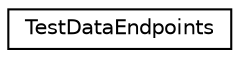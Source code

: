 digraph "Graphical Class Hierarchy"
{
 // LATEX_PDF_SIZE
  edge [fontname="Helvetica",fontsize="10",labelfontname="Helvetica",labelfontsize="10"];
  node [fontname="Helvetica",fontsize="10",shape=record];
  rankdir="LR";
  Node0 [label="TestDataEndpoints",height=0.2,width=0.4,color="black", fillcolor="white", style="filled",URL="$struct_test_data_endpoints.html",tooltip=" "];
}
